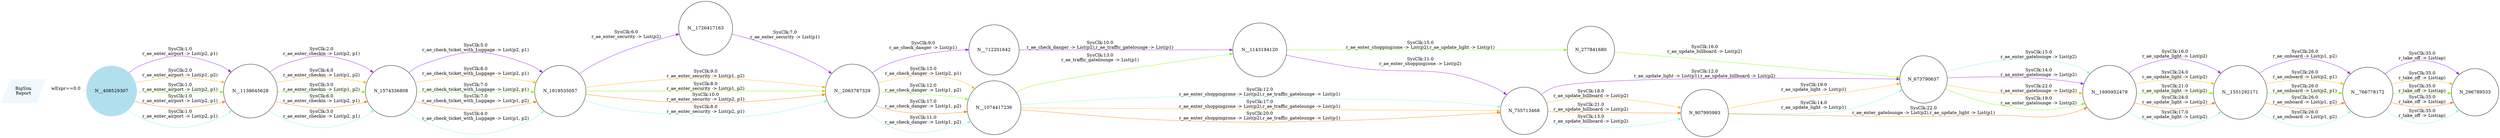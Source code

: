 digraph reaction_graph {
   rankdir=LR;
   Node [shape = circle];
   BigSim_Report [shape = parallelogram color = aliceblue style=filled label="BigSim
Report"];
BigSim_Report -> N__408529307[color = aliceblue label = "wExpr==0.0
"];
 N__408529307
 [shape=circle, color=lightblue2, style=filled];
N__1138645628[ label="N__1138645628"];
 N__408529307 -> N__1138645628[ color = purple label = "SysClk:1.0
r_ae_enter_airport -> List(p2, p1)"];
N_1574336808[ label="N_1574336808"];
 N__1138645628 -> N_1574336808[ color = purple label = "SysClk:2.0
r_ae_enter_checkin -> List(p2, p1)"];
N_1919535057[ label="N_1919535057"];
 N_1574336808 -> N_1919535057[ color = purple label = "SysClk:5.0
r_ae_check_ticket_with_Luggage -> List(p2, p1)"];
N__1726417163[ label="N__1726417163"];
 N_1919535057 -> N__1726417163[ color = purple label = "SysClk:6.0
r_ae_enter_security -> List(p2)"];
N__2063787329[ label="N__2063787329"];
 N__1726417163 -> N__2063787329[ color = purple label = "SysClk:7.0
r_ae_enter_security -> List(p1)"];
N__712201642[ label="N__712201642"];
 N__2063787329 -> N__712201642[ color = purple label = "SysClk:9.0
r_ae_check_danger -> List(p1)"];
N__1143194120[ label="N__1143194120"];
 N__712201642 -> N__1143194120[ color = purple label = "SysClk:10.0
r_ae_check_danger -> List(p2),r_ae_traffic_gatelounge -> List(p1)"];
N_755713468[ label="N_755713468"];
 N__1143194120 -> N_755713468[ color = purple label = "SysClk:11.0
r_ae_enter_shoppingzone -> List(p2)"];
N_673790637[ label="N_673790637"];
 N_755713468 -> N_673790637[ color = purple label = "SysClk:12.0
r_ae_update_light -> List(p1),r_ae_update_billboard -> List(p2)"];
N__1695952479[ label="N__1695952479"];
 N_673790637 -> N__1695952479[ color = purple label = "SysClk:14.0
r_ae_enter_gatelounge -> List(p2)"];
N__1551292171[ label="N__1551292171"];
 N__1695952479 -> N__1551292171[ color = purple label = "SysClk:16.0
r_ae_update_light -> List(p2)"];
N__766778172[ label="N__766778172"];
 N__1551292171 -> N__766778172[ color = purple label = "SysClk:26.0
r_ae_onboard -> List(p1, p2)"];
N_296789533[ label="N_296789533"];
 N__766778172 -> N_296789533[ color = purple label = "SysClk:35.0
r_take_off -> List(ap)"];
N__1138645628[ label="N__1138645628"];
 N__408529307 -> N__1138645628[ color = darkgoldenrod1 label = "SysClk:2.0
r_ae_enter_airport -> List(p1, p2)"];
N_1574336808[ label="N_1574336808"];
 N__1138645628 -> N_1574336808[ color = darkgoldenrod1 label = "SysClk:4.0
r_ae_enter_checkin -> List(p1, p2)"];
N_1919535057[ label="N_1919535057"];
 N_1574336808 -> N_1919535057[ color = darkgoldenrod1 label = "SysClk:8.0
r_ae_check_ticket_with_Luggage -> List(p2, p1)"];
N__2063787329[ label="N__2063787329"];
 N_1919535057 -> N__2063787329[ color = darkgoldenrod1 label = "SysClk:9.0
r_ae_enter_security -> List(p1, p2)"];
N__1074417236[ label="N__1074417236"];
 N__2063787329 -> N__1074417236[ color = darkgoldenrod1 label = "SysClk:13.0
r_ae_check_danger -> List(p2, p1)"];
N_755713468[ label="N_755713468"];
 N__1074417236 -> N_755713468[ color = darkgoldenrod1 label = "SysClk:17.0
r_ae_enter_shoppingzone -> List(p2),r_ae_traffic_gatelounge -> List(p1)"];
N_907995993[ label="N_907995993"];
 N_755713468 -> N_907995993[ color = darkgoldenrod1 label = "SysClk:18.0
r_ae_update_billboard -> List(p2)"];
N_673790637[ label="N_673790637"];
 N_907995993 -> N_673790637[ color = darkgoldenrod1 label = "SysClk:19.0
r_ae_update_light -> List(p1)"];
N__1695952479[ label="N__1695952479"];
 N_673790637 -> N__1695952479[ color = darkgoldenrod1 label = "SysClk:22.0
r_ae_enter_gatelounge -> List(p2)"];
N__1551292171[ label="N__1551292171"];
 N__1695952479 -> N__1551292171[ color = darkgoldenrod1 label = "SysClk:24.0
r_ae_update_light -> List(p2)"];
N__766778172[ label="N__766778172"];
 N__1551292171 -> N__766778172[ color = darkgoldenrod1 label = "SysClk:26.0
r_ae_onboard -> List(p2, p1)"];
N_296789533[ label="N_296789533"];
 N__766778172 -> N_296789533[ color = darkgoldenrod1 label = "SysClk:35.0
r_take_off -> List(ap)"];
N__1138645628[ label="N__1138645628"];
 N__408529307 -> N__1138645628[ color = chartreuse1 label = "SysClk:1.0
r_ae_enter_airport -> List(p2, p1)"];
N_1574336808[ label="N_1574336808"];
 N__1138645628 -> N_1574336808[ color = chartreuse1 label = "SysClk:3.0
r_ae_enter_checkin -> List(p1, p2)"];
N_1919535057[ label="N_1919535057"];
 N_1574336808 -> N_1919535057[ color = chartreuse1 label = "SysClk:7.0
r_ae_check_ticket_with_Luggage -> List(p2, p1)"];
N__2063787329[ label="N__2063787329"];
 N_1919535057 -> N__2063787329[ color = chartreuse1 label = "SysClk:8.0
r_ae_enter_security -> List(p1, p2)"];
N__1074417236[ label="N__1074417236"];
 N__2063787329 -> N__1074417236[ color = chartreuse1 label = "SysClk:12.0
r_ae_check_danger -> List(p1, p2)"];
N__1143194120[ label="N__1143194120"];
 N__1074417236 -> N__1143194120[ color = chartreuse1 label = "SysClk:13.0
r_ae_traffic_gatelounge -> List(p1)"];
N_277841680[ label="N_277841680"];
 N__1143194120 -> N_277841680[ color = chartreuse1 label = "SysClk:15.0
r_ae_enter_shoppingzone -> List(p2),r_ae_update_light -> List(p1)"];
N_673790637[ label="N_673790637"];
 N_277841680 -> N_673790637[ color = chartreuse1 label = "SysClk:16.0
r_ae_update_billboard -> List(p2)"];
N__1695952479[ label="N__1695952479"];
 N_673790637 -> N__1695952479[ color = chartreuse1 label = "SysClk:19.0
r_ae_enter_gatelounge -> List(p2)"];
N__1551292171[ label="N__1551292171"];
 N__1695952479 -> N__1551292171[ color = chartreuse1 label = "SysClk:21.0
r_ae_update_light -> List(p2)"];
N__766778172[ label="N__766778172"];
 N__1551292171 -> N__766778172[ color = chartreuse1 label = "SysClk:26.0
r_ae_onboard -> List(p2, p1)"];
N_296789533[ label="N_296789533"];
 N__766778172 -> N_296789533[ color = chartreuse1 label = "SysClk:35.0
r_take_off -> List(ap)"];
N__1138645628[ label="N__1138645628"];
 N__408529307 -> N__1138645628[ color = darkorange1 label = "SysClk:1.0
r_ae_enter_airport -> List(p2, p1)"];
N_1574336808[ label="N_1574336808"];
 N__1138645628 -> N_1574336808[ color = darkorange1 label = "SysClk:6.0
r_ae_enter_checkin -> List(p2, p1)"];
N_1919535057[ label="N_1919535057"];
 N_1574336808 -> N_1919535057[ color = darkorange1 label = "SysClk:7.0
r_ae_check_ticket_with_Luggage -> List(p1, p2)"];
N__2063787329[ label="N__2063787329"];
 N_1919535057 -> N__2063787329[ color = darkorange1 label = "SysClk:10.0
r_ae_enter_security -> List(p2, p1)"];
N__1074417236[ label="N__1074417236"];
 N__2063787329 -> N__1074417236[ color = darkorange1 label = "SysClk:17.0
r_ae_check_danger -> List(p1, p2)"];
N_755713468[ label="N_755713468"];
 N__1074417236 -> N_755713468[ color = darkorange1 label = "SysClk:20.0
r_ae_enter_shoppingzone -> List(p2),r_ae_traffic_gatelounge -> List(p1)"];
N_907995993[ label="N_907995993"];
 N_755713468 -> N_907995993[ color = darkorange1 label = "SysClk:21.0
r_ae_update_billboard -> List(p2)"];
N__1695952479[ label="N__1695952479"];
 N_907995993 -> N__1695952479[ color = darkorange1 label = "SysClk:22.0
r_ae_enter_gatelounge -> List(p2),r_ae_update_light -> List(p1)"];
N__1551292171[ label="N__1551292171"];
 N__1695952479 -> N__1551292171[ color = darkorange1 label = "SysClk:24.0
r_ae_update_light -> List(p2)"];
N__766778172[ label="N__766778172"];
 N__1551292171 -> N__766778172[ color = darkorange1 label = "SysClk:26.0
r_ae_onboard -> List(p1, p2)"];
N_296789533[ label="N_296789533"];
 N__766778172 -> N_296789533[ color = darkorange1 label = "SysClk:35.0
r_take_off -> List(ap)"];
N__1138645628[ label="N__1138645628"];
 N__408529307 -> N__1138645628[ color = aquamarine1 label = "SysClk:1.0
r_ae_enter_airport -> List(p2, p1)"];
N_1574336808[ label="N_1574336808"];
 N__1138645628 -> N_1574336808[ color = aquamarine1 label = "SysClk:3.0
r_ae_enter_checkin -> List(p2, p1)"];
N_1919535057[ label="N_1919535057"];
 N_1574336808 -> N_1919535057[ color = aquamarine1 label = "SysClk:4.0
r_ae_check_ticket_with_Luggage -> List(p1, p2)"];
N__2063787329[ label="N__2063787329"];
 N_1919535057 -> N__2063787329[ color = aquamarine1 label = "SysClk:8.0
r_ae_enter_security -> List(p2, p1)"];
N__1074417236[ label="N__1074417236"];
 N__2063787329 -> N__1074417236[ color = aquamarine1 label = "SysClk:11.0
r_ae_check_danger -> List(p1, p2)"];
N_755713468[ label="N_755713468"];
 N__1074417236 -> N_755713468[ color = aquamarine1 label = "SysClk:12.0
r_ae_enter_shoppingzone -> List(p2),r_ae_traffic_gatelounge -> List(p1)"];
N_907995993[ label="N_907995993"];
 N_755713468 -> N_907995993[ color = aquamarine1 label = "SysClk:13.0
r_ae_update_billboard -> List(p2)"];
N_673790637[ label="N_673790637"];
 N_907995993 -> N_673790637[ color = aquamarine1 label = "SysClk:14.0
r_ae_update_light -> List(p1)"];
N__1695952479[ label="N__1695952479"];
 N_673790637 -> N__1695952479[ color = aquamarine1 label = "SysClk:15.0
r_ae_enter_gatelounge -> List(p2)"];
N__1551292171[ label="N__1551292171"];
 N__1695952479 -> N__1551292171[ color = aquamarine1 label = "SysClk:17.0
r_ae_update_light -> List(p2)"];
N__766778172[ label="N__766778172"];
 N__1551292171 -> N__766778172[ color = aquamarine1 label = "SysClk:26.0
r_ae_onboard -> List(p1, p2)"];
N_296789533[ label="N_296789533"];
 N__766778172 -> N_296789533[ color = aquamarine1 label = "SysClk:35.0
r_take_off -> List(ap)"];
}
